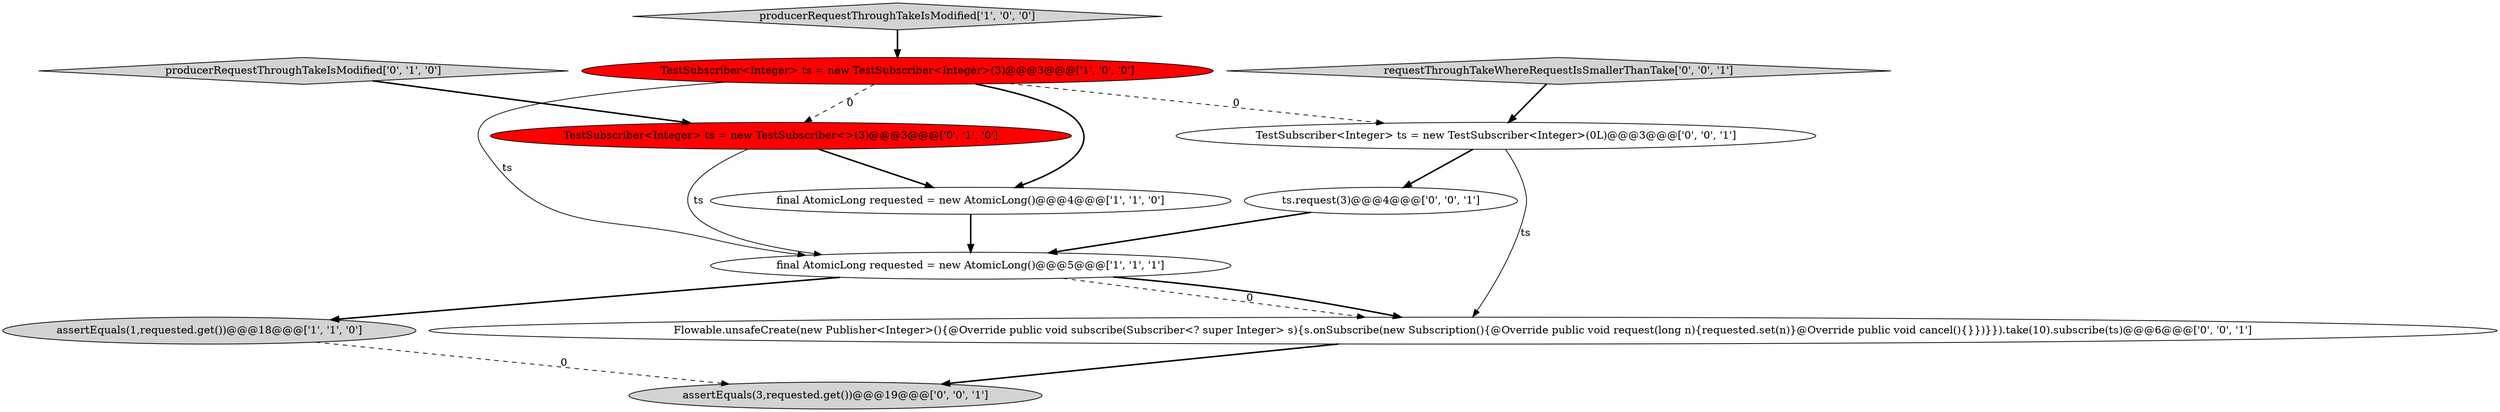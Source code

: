 digraph {
2 [style = filled, label = "assertEquals(1,requested.get())@@@18@@@['1', '1', '0']", fillcolor = lightgray, shape = ellipse image = "AAA0AAABBB1BBB"];
8 [style = filled, label = "assertEquals(3,requested.get())@@@19@@@['0', '0', '1']", fillcolor = lightgray, shape = ellipse image = "AAA0AAABBB3BBB"];
4 [style = filled, label = "producerRequestThroughTakeIsModified['1', '0', '0']", fillcolor = lightgray, shape = diamond image = "AAA0AAABBB1BBB"];
5 [style = filled, label = "producerRequestThroughTakeIsModified['0', '1', '0']", fillcolor = lightgray, shape = diamond image = "AAA0AAABBB2BBB"];
7 [style = filled, label = "TestSubscriber<Integer> ts = new TestSubscriber<Integer>(0L)@@@3@@@['0', '0', '1']", fillcolor = white, shape = ellipse image = "AAA0AAABBB3BBB"];
11 [style = filled, label = "ts.request(3)@@@4@@@['0', '0', '1']", fillcolor = white, shape = ellipse image = "AAA0AAABBB3BBB"];
9 [style = filled, label = "requestThroughTakeWhereRequestIsSmallerThanTake['0', '0', '1']", fillcolor = lightgray, shape = diamond image = "AAA0AAABBB3BBB"];
10 [style = filled, label = "Flowable.unsafeCreate(new Publisher<Integer>(){@Override public void subscribe(Subscriber<? super Integer> s){s.onSubscribe(new Subscription(){@Override public void request(long n){requested.set(n)}@Override public void cancel(){}})}}).take(10).subscribe(ts)@@@6@@@['0', '0', '1']", fillcolor = white, shape = ellipse image = "AAA0AAABBB3BBB"];
6 [style = filled, label = "TestSubscriber<Integer> ts = new TestSubscriber<>(3)@@@3@@@['0', '1', '0']", fillcolor = red, shape = ellipse image = "AAA1AAABBB2BBB"];
1 [style = filled, label = "final AtomicLong requested = new AtomicLong()@@@5@@@['1', '1', '1']", fillcolor = white, shape = ellipse image = "AAA0AAABBB1BBB"];
3 [style = filled, label = "TestSubscriber<Integer> ts = new TestSubscriber<Integer>(3)@@@3@@@['1', '0', '0']", fillcolor = red, shape = ellipse image = "AAA1AAABBB1BBB"];
0 [style = filled, label = "final AtomicLong requested = new AtomicLong()@@@4@@@['1', '1', '0']", fillcolor = white, shape = ellipse image = "AAA0AAABBB1BBB"];
4->3 [style = bold, label=""];
6->1 [style = solid, label="ts"];
1->2 [style = bold, label=""];
3->6 [style = dashed, label="0"];
6->0 [style = bold, label=""];
7->11 [style = bold, label=""];
7->10 [style = solid, label="ts"];
1->10 [style = dashed, label="0"];
5->6 [style = bold, label=""];
10->8 [style = bold, label=""];
3->1 [style = solid, label="ts"];
9->7 [style = bold, label=""];
1->10 [style = bold, label=""];
11->1 [style = bold, label=""];
3->7 [style = dashed, label="0"];
0->1 [style = bold, label=""];
2->8 [style = dashed, label="0"];
3->0 [style = bold, label=""];
}
